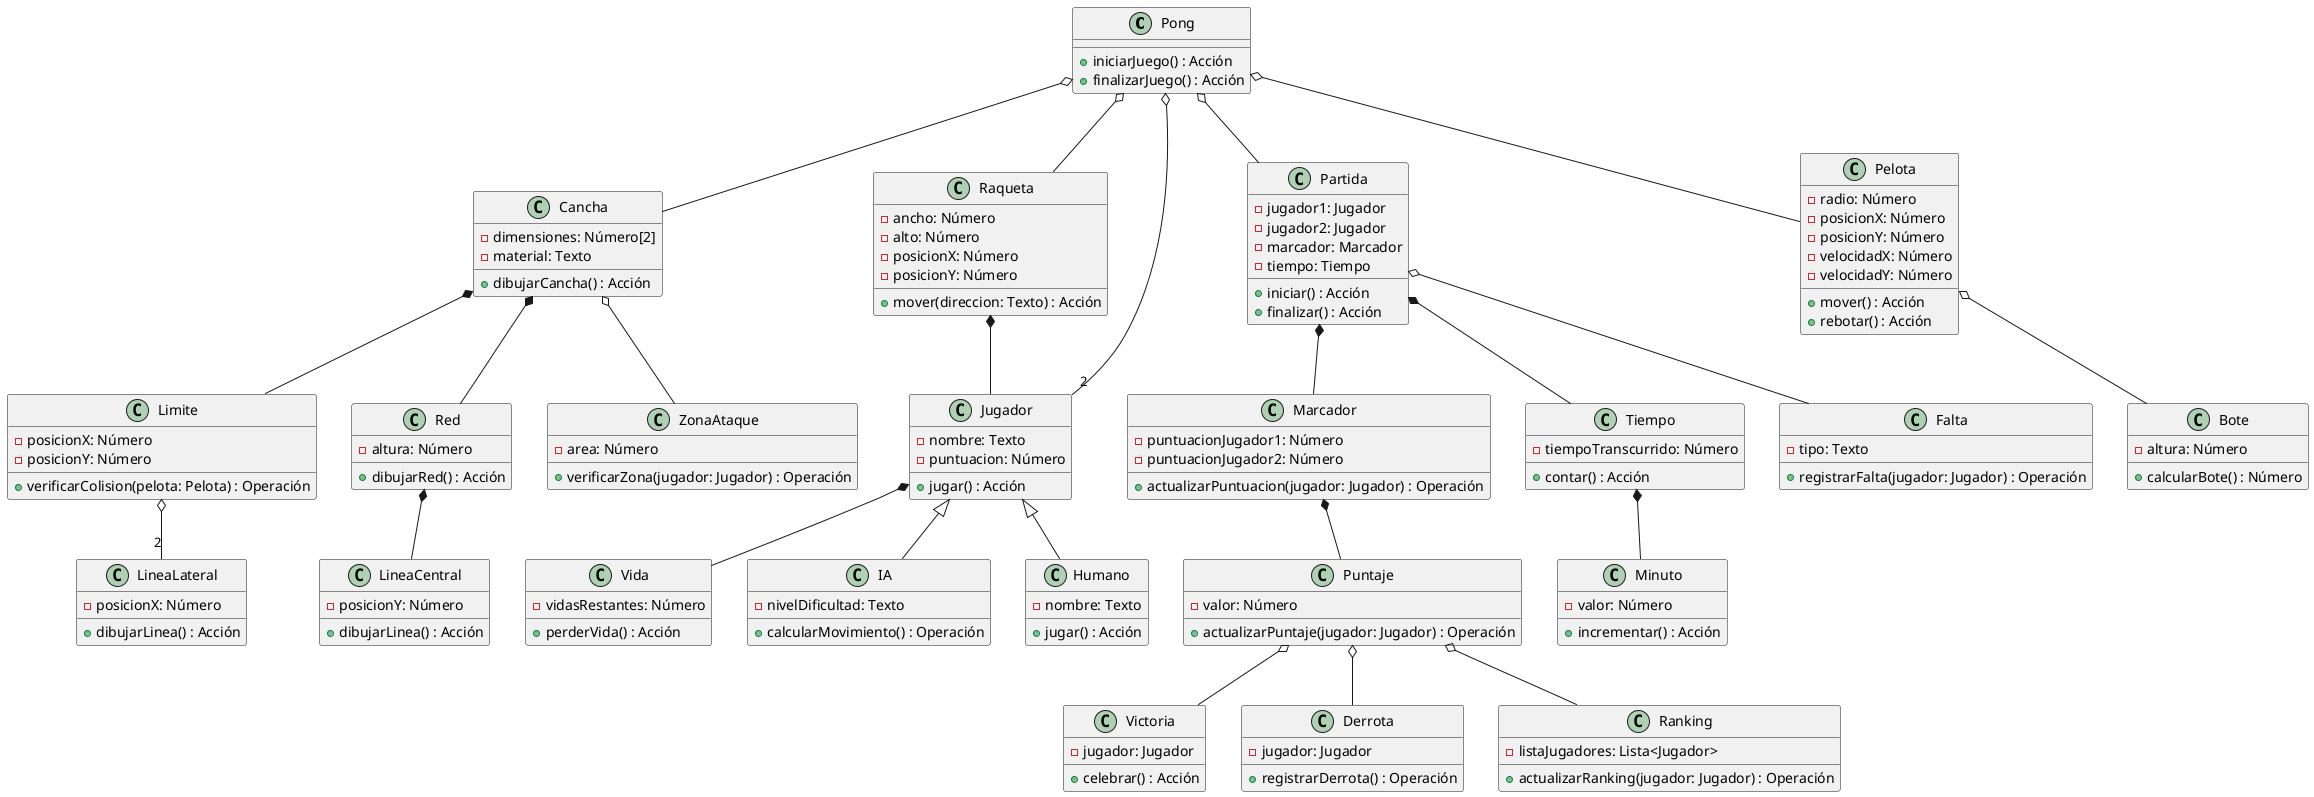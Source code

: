 @startuml Pong
' Definición de clases

class Pong {
    + iniciarJuego() : Acción
    + finalizarJuego() : Acción
}

class Cancha {
    - dimensiones: Número[2]
    - material: Texto
    + dibujarCancha() : Acción
}

class Raqueta {
    - ancho: Número
    - alto: Número
    - posicionX: Número
    - posicionY: Número
    + mover(direccion: Texto) : Acción
}

class Jugador {
    - nombre: Texto
    - puntuacion: Número
    + jugar() : Acción
}

class Partida {
    - jugador1: Jugador
    - jugador2: Jugador
    - marcador: Marcador
    - tiempo: Tiempo
    + iniciar() : Acción
    + finalizar() : Acción
}

class Pelota {
    - radio: Número
    - posicionX: Número
    - posicionY: Número
    - velocidadX: Número
    - velocidadY: Número
    + mover() : Acción
    + rebotar() : Acción
}

class Marcador {
    - puntuacionJugador1: Número
    - puntuacionJugador2: Número
    + actualizarPuntuacion(jugador: Jugador) : Operación
}

class Tiempo {
    - tiempoTranscurrido: Número
    + contar() : Acción
}

class Falta {
    - tipo: Texto
    + registrarFalta(jugador: Jugador) : Operación
}

class Vida {
    - vidasRestantes: Número
    + perderVida() : Acción
}

class Puntaje {
    - valor: Número
    + actualizarPuntaje(jugador: Jugador) : Operación
}

class Victoria {
    - jugador: Jugador
    + celebrar() : Acción
}

class Derrota {
    - jugador: Jugador
    + registrarDerrota() : Operación
}

class Ranking {
    - listaJugadores: Lista<Jugador>
    + actualizarRanking(jugador: Jugador) : Operación
}

class Bote {
    - altura: Número
    + calcularBote() : Número
}

class Limite {
    - posicionX: Número
    - posicionY: Número
    + verificarColision(pelota: Pelota) : Operación
}

class Red {
    - altura: Número
    + dibujarRed() : Acción
}

class LineaCentral {
    - posicionY: Número
    + dibujarLinea() : Acción
}

class LineaLateral {
    - posicionX: Número
    + dibujarLinea() : Acción
}

class ZonaAtaque {
    - area: Número
    + verificarZona(jugador: Jugador) : Operación
}

class Minuto {
    - valor: Número
    + incrementar() : Acción
}

class IA {
    - nivelDificultad: Texto
    + calcularMovimiento() : Operación
}

class Humano {
    - nombre: Texto
    + jugar() : Acción
}

' Relaciones entre clases
Pong o-- Partida
Pong o-- Raqueta
Pong o-- "2" Jugador
Pong o-- Cancha
Pong o-- Pelota

Pelota o-- Bote

Jugador <|-- Humano
Jugador <|-- IA

Partida *-- Marcador
Partida *-- Tiempo

Marcador *-- Puntaje

Raqueta *-- Jugador

Cancha *-- Limite
Cancha *-- Red
Cancha o-- ZonaAtaque
Limite o-- "2" LineaLateral
Red *-- LineaCentral

Puntaje o-- Victoria
Puntaje o-- Derrota
Puntaje o-- Ranking

Tiempo *-- Minuto

' Relaciones agregadas
Partida o-- Falta
Jugador *-- Vida

@enduml
